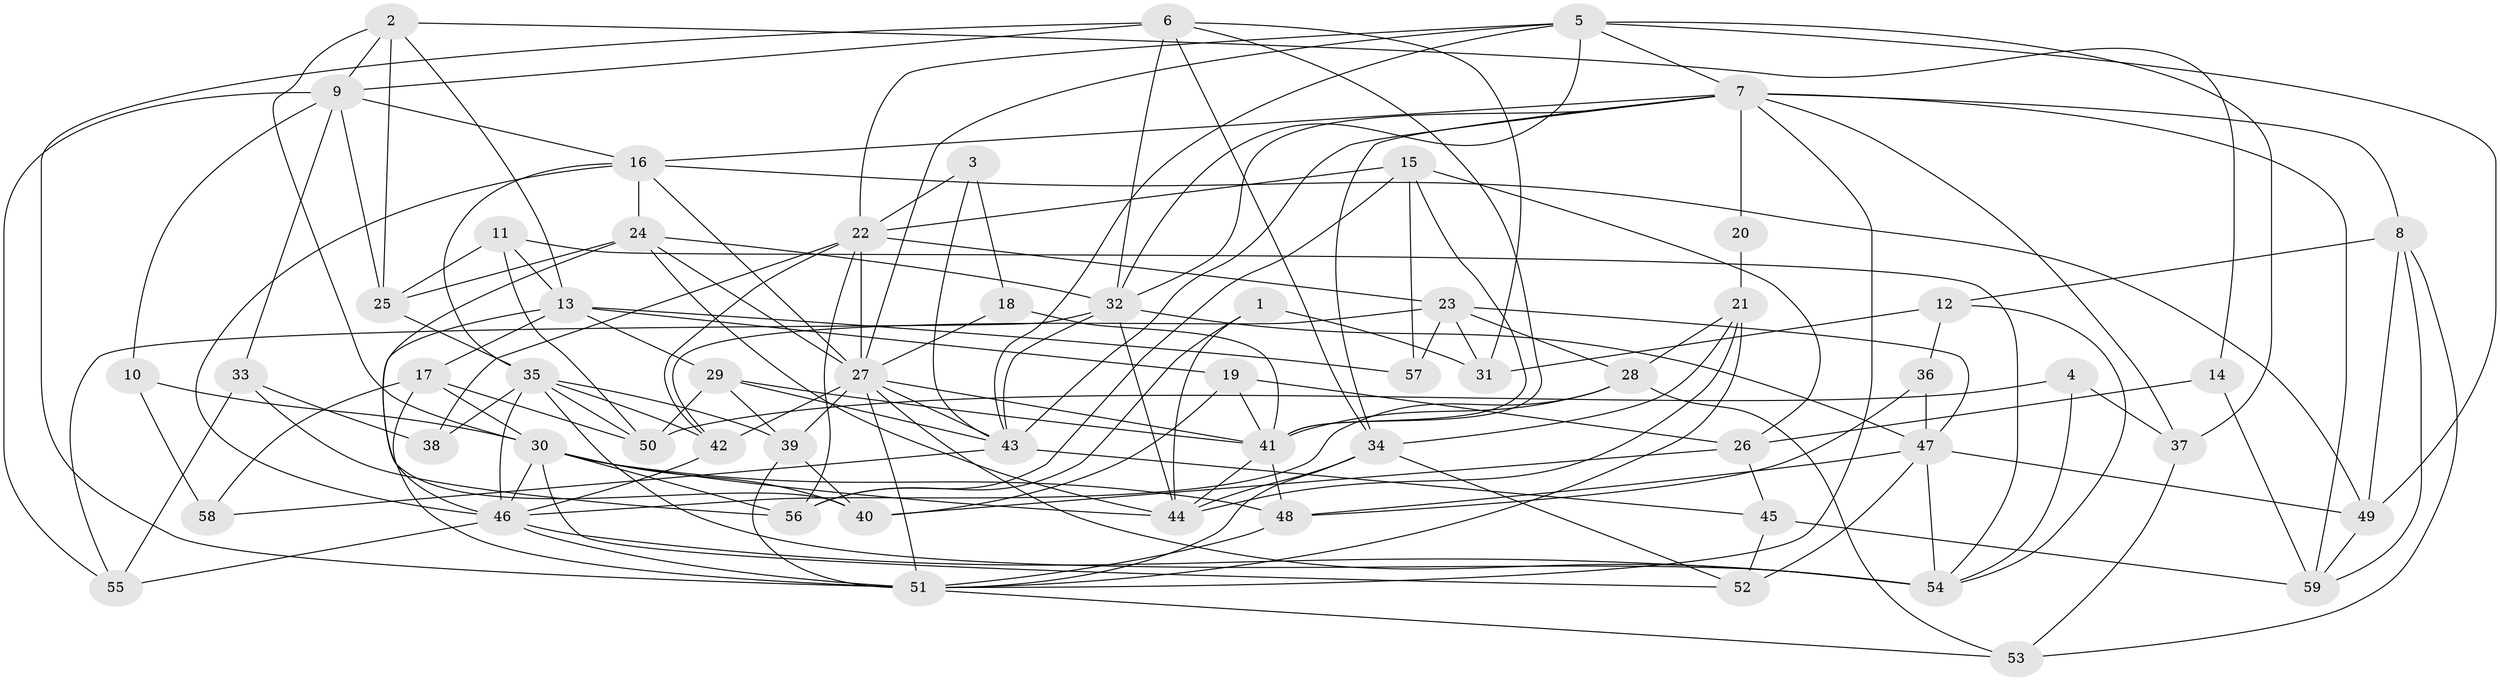 // original degree distribution, {3: 0.3644067796610169, 4: 0.211864406779661, 7: 0.059322033898305086, 6: 0.1016949152542373, 5: 0.15254237288135594, 2: 0.1016949152542373, 8: 0.00847457627118644}
// Generated by graph-tools (version 1.1) at 2025/02/03/09/25 03:02:11]
// undirected, 59 vertices, 160 edges
graph export_dot {
graph [start="1"]
  node [color=gray90,style=filled];
  1;
  2;
  3;
  4;
  5;
  6;
  7;
  8;
  9;
  10;
  11;
  12;
  13;
  14;
  15;
  16;
  17;
  18;
  19;
  20;
  21;
  22;
  23;
  24;
  25;
  26;
  27;
  28;
  29;
  30;
  31;
  32;
  33;
  34;
  35;
  36;
  37;
  38;
  39;
  40;
  41;
  42;
  43;
  44;
  45;
  46;
  47;
  48;
  49;
  50;
  51;
  52;
  53;
  54;
  55;
  56;
  57;
  58;
  59;
  1 -- 31 [weight=1.0];
  1 -- 44 [weight=1.0];
  1 -- 56 [weight=1.0];
  2 -- 9 [weight=1.0];
  2 -- 13 [weight=1.0];
  2 -- 14 [weight=1.0];
  2 -- 25 [weight=1.0];
  2 -- 30 [weight=1.0];
  3 -- 18 [weight=1.0];
  3 -- 22 [weight=1.0];
  3 -- 43 [weight=1.0];
  4 -- 37 [weight=1.0];
  4 -- 50 [weight=1.0];
  4 -- 54 [weight=1.0];
  5 -- 7 [weight=1.0];
  5 -- 22 [weight=1.0];
  5 -- 27 [weight=1.0];
  5 -- 32 [weight=1.0];
  5 -- 37 [weight=1.0];
  5 -- 43 [weight=1.0];
  5 -- 49 [weight=1.0];
  6 -- 9 [weight=1.0];
  6 -- 31 [weight=2.0];
  6 -- 32 [weight=1.0];
  6 -- 34 [weight=1.0];
  6 -- 41 [weight=1.0];
  6 -- 51 [weight=1.0];
  7 -- 8 [weight=2.0];
  7 -- 16 [weight=1.0];
  7 -- 20 [weight=1.0];
  7 -- 32 [weight=1.0];
  7 -- 34 [weight=1.0];
  7 -- 37 [weight=1.0];
  7 -- 43 [weight=1.0];
  7 -- 51 [weight=1.0];
  7 -- 59 [weight=1.0];
  8 -- 12 [weight=1.0];
  8 -- 49 [weight=1.0];
  8 -- 53 [weight=1.0];
  8 -- 59 [weight=1.0];
  9 -- 10 [weight=1.0];
  9 -- 16 [weight=1.0];
  9 -- 25 [weight=1.0];
  9 -- 33 [weight=1.0];
  9 -- 55 [weight=1.0];
  10 -- 30 [weight=1.0];
  10 -- 58 [weight=1.0];
  11 -- 13 [weight=1.0];
  11 -- 25 [weight=1.0];
  11 -- 50 [weight=1.0];
  11 -- 54 [weight=1.0];
  12 -- 31 [weight=1.0];
  12 -- 36 [weight=1.0];
  12 -- 54 [weight=1.0];
  13 -- 17 [weight=1.0];
  13 -- 19 [weight=1.0];
  13 -- 29 [weight=1.0];
  13 -- 46 [weight=2.0];
  13 -- 57 [weight=1.0];
  14 -- 26 [weight=1.0];
  14 -- 59 [weight=1.0];
  15 -- 22 [weight=1.0];
  15 -- 26 [weight=1.0];
  15 -- 41 [weight=1.0];
  15 -- 56 [weight=1.0];
  15 -- 57 [weight=2.0];
  16 -- 24 [weight=1.0];
  16 -- 27 [weight=2.0];
  16 -- 35 [weight=2.0];
  16 -- 46 [weight=1.0];
  16 -- 49 [weight=1.0];
  17 -- 30 [weight=1.0];
  17 -- 50 [weight=1.0];
  17 -- 51 [weight=1.0];
  17 -- 58 [weight=1.0];
  18 -- 27 [weight=1.0];
  18 -- 41 [weight=1.0];
  19 -- 26 [weight=1.0];
  19 -- 40 [weight=1.0];
  19 -- 41 [weight=2.0];
  20 -- 21 [weight=2.0];
  21 -- 28 [weight=1.0];
  21 -- 34 [weight=1.0];
  21 -- 44 [weight=1.0];
  21 -- 51 [weight=1.0];
  22 -- 23 [weight=1.0];
  22 -- 27 [weight=1.0];
  22 -- 38 [weight=1.0];
  22 -- 42 [weight=1.0];
  22 -- 56 [weight=1.0];
  23 -- 28 [weight=1.0];
  23 -- 31 [weight=1.0];
  23 -- 42 [weight=1.0];
  23 -- 47 [weight=2.0];
  23 -- 57 [weight=1.0];
  24 -- 25 [weight=1.0];
  24 -- 27 [weight=2.0];
  24 -- 32 [weight=1.0];
  24 -- 40 [weight=1.0];
  24 -- 44 [weight=1.0];
  25 -- 35 [weight=1.0];
  26 -- 40 [weight=1.0];
  26 -- 45 [weight=1.0];
  27 -- 39 [weight=1.0];
  27 -- 41 [weight=1.0];
  27 -- 42 [weight=1.0];
  27 -- 43 [weight=1.0];
  27 -- 51 [weight=2.0];
  27 -- 54 [weight=1.0];
  28 -- 41 [weight=1.0];
  28 -- 46 [weight=1.0];
  28 -- 53 [weight=1.0];
  29 -- 39 [weight=1.0];
  29 -- 41 [weight=1.0];
  29 -- 43 [weight=1.0];
  29 -- 50 [weight=1.0];
  30 -- 40 [weight=2.0];
  30 -- 44 [weight=1.0];
  30 -- 46 [weight=1.0];
  30 -- 48 [weight=1.0];
  30 -- 52 [weight=1.0];
  30 -- 56 [weight=1.0];
  32 -- 43 [weight=1.0];
  32 -- 44 [weight=1.0];
  32 -- 47 [weight=1.0];
  32 -- 55 [weight=1.0];
  33 -- 38 [weight=1.0];
  33 -- 55 [weight=1.0];
  33 -- 56 [weight=1.0];
  34 -- 44 [weight=1.0];
  34 -- 51 [weight=1.0];
  34 -- 52 [weight=1.0];
  35 -- 38 [weight=1.0];
  35 -- 39 [weight=1.0];
  35 -- 42 [weight=1.0];
  35 -- 46 [weight=1.0];
  35 -- 50 [weight=2.0];
  35 -- 54 [weight=1.0];
  36 -- 47 [weight=2.0];
  36 -- 48 [weight=1.0];
  37 -- 53 [weight=1.0];
  39 -- 40 [weight=1.0];
  39 -- 51 [weight=1.0];
  41 -- 44 [weight=1.0];
  41 -- 48 [weight=2.0];
  42 -- 46 [weight=1.0];
  43 -- 45 [weight=1.0];
  43 -- 58 [weight=1.0];
  45 -- 52 [weight=1.0];
  45 -- 59 [weight=1.0];
  46 -- 51 [weight=2.0];
  46 -- 54 [weight=1.0];
  46 -- 55 [weight=1.0];
  47 -- 48 [weight=1.0];
  47 -- 49 [weight=1.0];
  47 -- 52 [weight=1.0];
  47 -- 54 [weight=1.0];
  48 -- 51 [weight=1.0];
  49 -- 59 [weight=1.0];
  51 -- 53 [weight=1.0];
}
